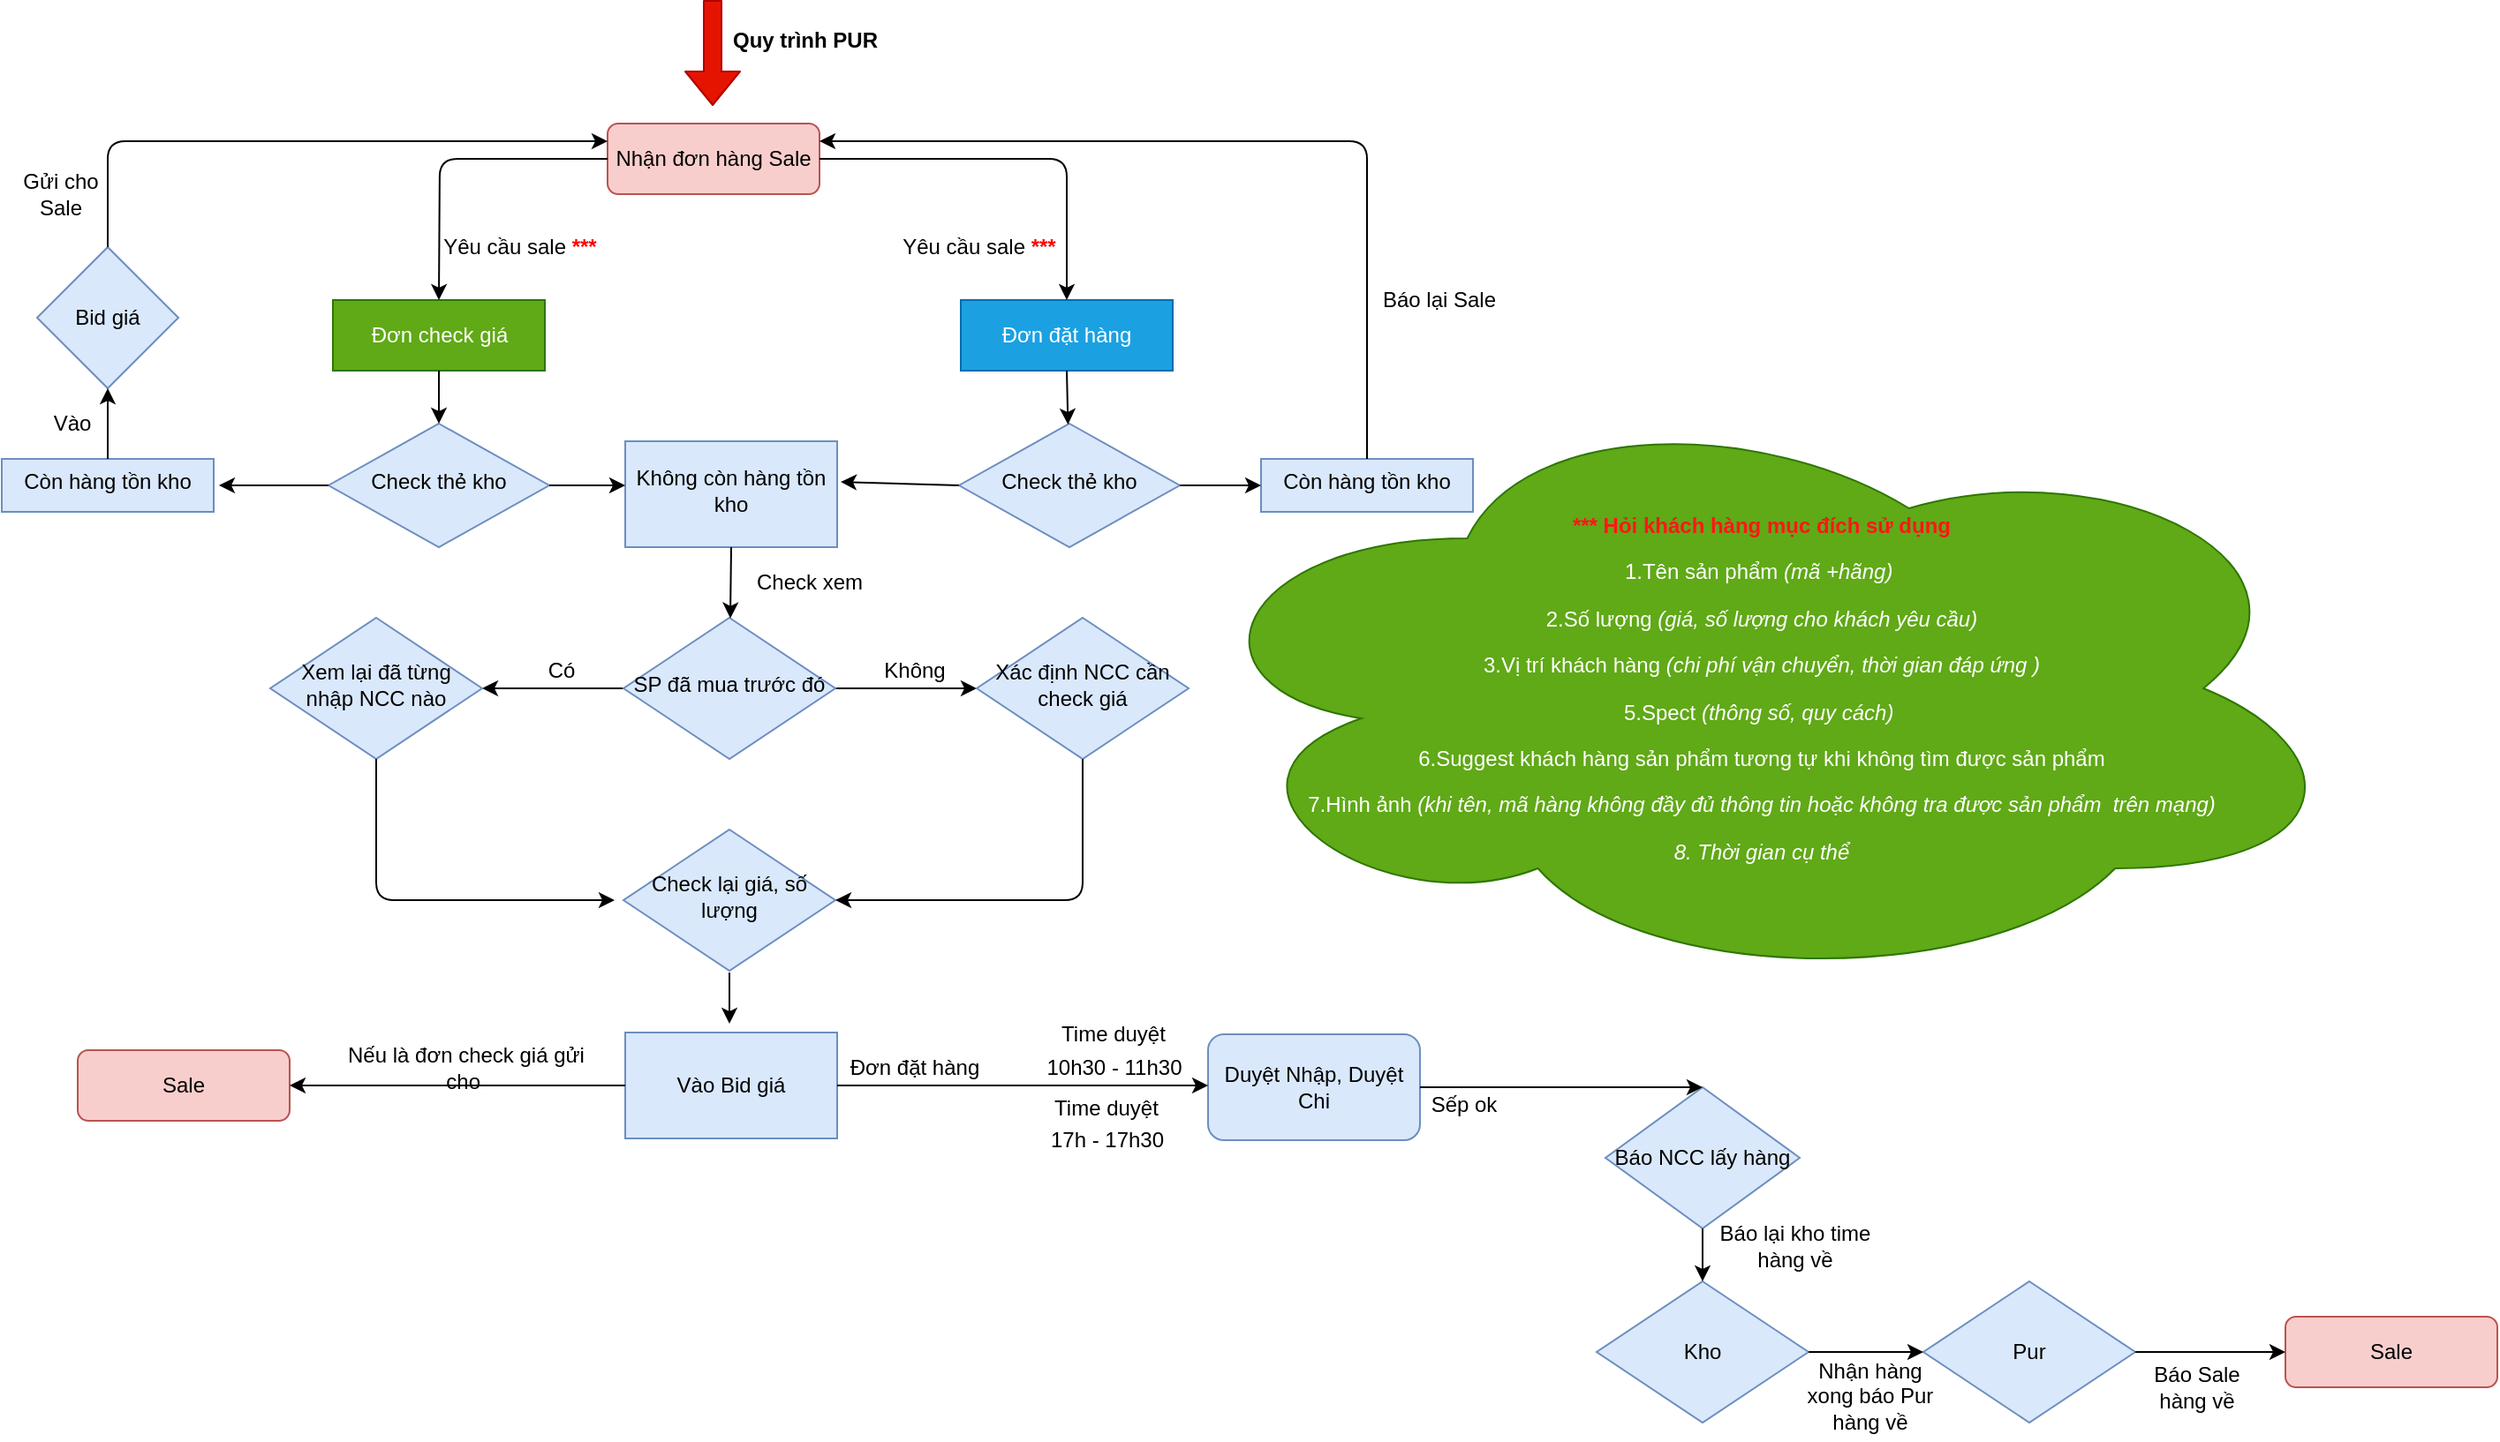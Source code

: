 <mxfile version="14.6.1" type="github">
  <diagram id="C5RBs43oDa-KdzZeNtuy" name="Page-1">
    <mxGraphModel dx="2249" dy="1931" grid="1" gridSize="10" guides="1" tooltips="1" connect="1" arrows="1" fold="1" page="1" pageScale="1" pageWidth="827" pageHeight="1169" math="0" shadow="0">
      <root>
        <mxCell id="WIyWlLk6GJQsqaUBKTNV-0" />
        <mxCell id="WIyWlLk6GJQsqaUBKTNV-1" parent="WIyWlLk6GJQsqaUBKTNV-0" />
        <mxCell id="WIyWlLk6GJQsqaUBKTNV-3" value="Nhận đơn hàng Sale" style="rounded=1;whiteSpace=wrap;html=1;fontSize=12;glass=0;strokeWidth=1;shadow=0;fillColor=#f8cecc;strokeColor=#b85450;" parent="WIyWlLk6GJQsqaUBKTNV-1" vertex="1">
          <mxGeometry x="-70" y="10" width="120" height="40" as="geometry" />
        </mxCell>
        <mxCell id="WIyWlLk6GJQsqaUBKTNV-10" value="Check lại giá, số lượng" style="rhombus;whiteSpace=wrap;html=1;shadow=0;fontFamily=Helvetica;fontSize=12;align=center;strokeWidth=1;spacing=6;spacingTop=-4;fillColor=#dae8fc;strokeColor=#6c8ebf;" parent="WIyWlLk6GJQsqaUBKTNV-1" vertex="1">
          <mxGeometry x="-61" y="410" width="120" height="80" as="geometry" />
        </mxCell>
        <mxCell id="X6HuN95wONWi_erXb1ap-4" value="Không còn hàng tồn kho" style="whiteSpace=wrap;html=1;shadow=0;strokeColor=#6c8ebf;strokeWidth=1;fillColor=#dae8fc;spacing=6;spacingTop=-4;" parent="WIyWlLk6GJQsqaUBKTNV-1" vertex="1">
          <mxGeometry x="-60" y="190" width="120" height="60" as="geometry" />
        </mxCell>
        <mxCell id="X6HuN95wONWi_erXb1ap-11" value="" style="edgeStyle=orthogonalEdgeStyle;rounded=0;orthogonalLoop=1;jettySize=auto;html=1;" parent="WIyWlLk6GJQsqaUBKTNV-1" source="X6HuN95wONWi_erXb1ap-6" target="X6HuN95wONWi_erXb1ap-10" edge="1">
          <mxGeometry relative="1" as="geometry" />
        </mxCell>
        <mxCell id="X6HuN95wONWi_erXb1ap-13" value="" style="edgeStyle=orthogonalEdgeStyle;rounded=0;orthogonalLoop=1;jettySize=auto;html=1;" parent="WIyWlLk6GJQsqaUBKTNV-1" source="X6HuN95wONWi_erXb1ap-6" edge="1">
          <mxGeometry relative="1" as="geometry">
            <mxPoint x="-141" y="330" as="targetPoint" />
          </mxGeometry>
        </mxCell>
        <mxCell id="X6HuN95wONWi_erXb1ap-6" value="SP đã mua trước đó" style="rhombus;whiteSpace=wrap;html=1;shadow=0;strokeColor=#6c8ebf;strokeWidth=1;fillColor=#dae8fc;spacing=6;spacingTop=-4;" parent="WIyWlLk6GJQsqaUBKTNV-1" vertex="1">
          <mxGeometry x="-61" y="290" width="120" height="80" as="geometry" />
        </mxCell>
        <mxCell id="X6HuN95wONWi_erXb1ap-10" value="Xác định NCC cần check giá" style="rhombus;whiteSpace=wrap;html=1;shadow=0;strokeColor=#6c8ebf;strokeWidth=1;fillColor=#dae8fc;spacing=6;spacingTop=-4;" parent="WIyWlLk6GJQsqaUBKTNV-1" vertex="1">
          <mxGeometry x="139" y="290" width="120" height="80" as="geometry" />
        </mxCell>
        <mxCell id="X6HuN95wONWi_erXb1ap-12" value="Xem lại đã từng nhập NCC nào" style="rhombus;whiteSpace=wrap;html=1;shadow=0;strokeColor=#6c8ebf;strokeWidth=1;fillColor=#dae8fc;spacing=6;spacingTop=-4;" parent="WIyWlLk6GJQsqaUBKTNV-1" vertex="1">
          <mxGeometry x="-261" y="290" width="120" height="80" as="geometry" />
        </mxCell>
        <mxCell id="X6HuN95wONWi_erXb1ap-14" value="Có" style="text;html=1;strokeColor=none;fillColor=none;align=center;verticalAlign=middle;whiteSpace=wrap;rounded=0;" parent="WIyWlLk6GJQsqaUBKTNV-1" vertex="1">
          <mxGeometry x="-116" y="310" width="40" height="20" as="geometry" />
        </mxCell>
        <mxCell id="X6HuN95wONWi_erXb1ap-15" value="Không" style="text;html=1;strokeColor=none;fillColor=none;align=center;verticalAlign=middle;whiteSpace=wrap;rounded=0;" parent="WIyWlLk6GJQsqaUBKTNV-1" vertex="1">
          <mxGeometry x="84" y="310" width="40" height="20" as="geometry" />
        </mxCell>
        <mxCell id="X6HuN95wONWi_erXb1ap-19" value="" style="endArrow=classic;html=1;exitX=0.5;exitY=1;exitDx=0;exitDy=0;" parent="WIyWlLk6GJQsqaUBKTNV-1" source="X6HuN95wONWi_erXb1ap-10" edge="1">
          <mxGeometry width="50" height="50" relative="1" as="geometry">
            <mxPoint x="159" y="520" as="sourcePoint" />
            <mxPoint x="59" y="450" as="targetPoint" />
            <Array as="points">
              <mxPoint x="199" y="450" />
            </Array>
          </mxGeometry>
        </mxCell>
        <mxCell id="X6HuN95wONWi_erXb1ap-21" value="" style="endArrow=classic;html=1;exitX=0.5;exitY=1;exitDx=0;exitDy=0;" parent="WIyWlLk6GJQsqaUBKTNV-1" edge="1">
          <mxGeometry width="50" height="50" relative="1" as="geometry">
            <mxPoint x="-201" y="370" as="sourcePoint" />
            <mxPoint x="-66" y="450" as="targetPoint" />
            <Array as="points">
              <mxPoint x="-201" y="450" />
            </Array>
          </mxGeometry>
        </mxCell>
        <mxCell id="X6HuN95wONWi_erXb1ap-23" value="Duyệt Nhập, Duyệt Chi" style="rounded=1;whiteSpace=wrap;html=1;fillColor=#dae8fc;strokeColor=#6c8ebf;" parent="WIyWlLk6GJQsqaUBKTNV-1" vertex="1">
          <mxGeometry x="270" y="526" width="120" height="60" as="geometry" />
        </mxCell>
        <mxCell id="X6HuN95wONWi_erXb1ap-27" value="10h30 - 11h30" style="text;html=1;strokeColor=none;fillColor=none;align=center;verticalAlign=middle;whiteSpace=wrap;rounded=0;" parent="WIyWlLk6GJQsqaUBKTNV-1" vertex="1">
          <mxGeometry x="166.5" y="510" width="100" height="70" as="geometry" />
        </mxCell>
        <mxCell id="X6HuN95wONWi_erXb1ap-28" value="17h - 17h30" style="text;html=1;strokeColor=none;fillColor=none;align=center;verticalAlign=middle;whiteSpace=wrap;rounded=0;" parent="WIyWlLk6GJQsqaUBKTNV-1" vertex="1">
          <mxGeometry x="167.5" y="576" width="90" height="20" as="geometry" />
        </mxCell>
        <mxCell id="X6HuN95wONWi_erXb1ap-29" value="Time duyệt" style="text;html=1;strokeColor=none;fillColor=none;align=center;verticalAlign=middle;whiteSpace=wrap;rounded=0;" parent="WIyWlLk6GJQsqaUBKTNV-1" vertex="1">
          <mxGeometry x="179" y="516" width="75" height="20" as="geometry" />
        </mxCell>
        <mxCell id="X6HuN95wONWi_erXb1ap-30" value="Time duyệt" style="text;html=1;strokeColor=none;fillColor=none;align=center;verticalAlign=middle;whiteSpace=wrap;rounded=0;" parent="WIyWlLk6GJQsqaUBKTNV-1" vertex="1">
          <mxGeometry x="175" y="558" width="75" height="20" as="geometry" />
        </mxCell>
        <mxCell id="X6HuN95wONWi_erXb1ap-31" value="Báo NCC lấy hàng" style="rhombus;whiteSpace=wrap;html=1;fillColor=#dae8fc;strokeColor=#6c8ebf;" parent="WIyWlLk6GJQsqaUBKTNV-1" vertex="1">
          <mxGeometry x="495" y="556" width="110" height="80" as="geometry" />
        </mxCell>
        <mxCell id="X6HuN95wONWi_erXb1ap-32" value="" style="endArrow=classic;html=1;exitX=1;exitY=0.5;exitDx=0;exitDy=0;entryX=0.5;entryY=0;entryDx=0;entryDy=0;" parent="WIyWlLk6GJQsqaUBKTNV-1" source="X6HuN95wONWi_erXb1ap-23" target="X6HuN95wONWi_erXb1ap-31" edge="1">
          <mxGeometry width="50" height="50" relative="1" as="geometry">
            <mxPoint x="292" y="786" as="sourcePoint" />
            <mxPoint x="342" y="736" as="targetPoint" />
          </mxGeometry>
        </mxCell>
        <mxCell id="X6HuN95wONWi_erXb1ap-33" value="Sếp ok" style="text;html=1;strokeColor=none;fillColor=none;align=center;verticalAlign=middle;whiteSpace=wrap;rounded=0;" parent="WIyWlLk6GJQsqaUBKTNV-1" vertex="1">
          <mxGeometry x="380" y="556" width="70" height="20" as="geometry" />
        </mxCell>
        <mxCell id="N58S7EJvCqBCOXNaPNwh-0" value="Kho" style="rhombus;whiteSpace=wrap;html=1;fillColor=#dae8fc;strokeColor=#6c8ebf;" vertex="1" parent="WIyWlLk6GJQsqaUBKTNV-1">
          <mxGeometry x="490" y="666" width="120" height="80" as="geometry" />
        </mxCell>
        <mxCell id="N58S7EJvCqBCOXNaPNwh-1" value="Pur" style="rhombus;whiteSpace=wrap;html=1;fillColor=#dae8fc;strokeColor=#6c8ebf;" vertex="1" parent="WIyWlLk6GJQsqaUBKTNV-1">
          <mxGeometry x="675" y="666" width="120" height="80" as="geometry" />
        </mxCell>
        <mxCell id="N58S7EJvCqBCOXNaPNwh-2" value="Sale" style="rounded=1;whiteSpace=wrap;html=1;fillColor=#f8cecc;strokeColor=#b85450;" vertex="1" parent="WIyWlLk6GJQsqaUBKTNV-1">
          <mxGeometry x="880" y="686" width="120" height="40" as="geometry" />
        </mxCell>
        <mxCell id="N58S7EJvCqBCOXNaPNwh-3" value="" style="endArrow=classic;html=1;exitX=0.5;exitY=1;exitDx=0;exitDy=0;" edge="1" parent="WIyWlLk6GJQsqaUBKTNV-1" source="X6HuN95wONWi_erXb1ap-31" target="N58S7EJvCqBCOXNaPNwh-0">
          <mxGeometry width="50" height="50" relative="1" as="geometry">
            <mxPoint x="630" y="596" as="sourcePoint" />
            <mxPoint x="680" y="546" as="targetPoint" />
          </mxGeometry>
        </mxCell>
        <mxCell id="N58S7EJvCqBCOXNaPNwh-4" value="" style="endArrow=classic;html=1;exitX=1;exitY=0.5;exitDx=0;exitDy=0;" edge="1" parent="WIyWlLk6GJQsqaUBKTNV-1" source="N58S7EJvCqBCOXNaPNwh-0" target="N58S7EJvCqBCOXNaPNwh-1">
          <mxGeometry width="50" height="50" relative="1" as="geometry">
            <mxPoint x="630" y="596" as="sourcePoint" />
            <mxPoint x="680" y="546" as="targetPoint" />
          </mxGeometry>
        </mxCell>
        <mxCell id="N58S7EJvCqBCOXNaPNwh-5" value="" style="endArrow=classic;html=1;exitX=1;exitY=0.5;exitDx=0;exitDy=0;entryX=0;entryY=0.5;entryDx=0;entryDy=0;" edge="1" parent="WIyWlLk6GJQsqaUBKTNV-1" source="N58S7EJvCqBCOXNaPNwh-1" target="N58S7EJvCqBCOXNaPNwh-2">
          <mxGeometry width="50" height="50" relative="1" as="geometry">
            <mxPoint x="630" y="596" as="sourcePoint" />
            <mxPoint x="680" y="546" as="targetPoint" />
          </mxGeometry>
        </mxCell>
        <mxCell id="N58S7EJvCqBCOXNaPNwh-6" value="Báo lại kho time hàng về" style="text;html=1;strokeColor=none;fillColor=none;align=center;verticalAlign=middle;whiteSpace=wrap;rounded=0;" vertex="1" parent="WIyWlLk6GJQsqaUBKTNV-1">
          <mxGeometry x="545" y="636" width="115" height="20" as="geometry" />
        </mxCell>
        <mxCell id="N58S7EJvCqBCOXNaPNwh-7" value="Nhận hàng xong báo Pur hàng về" style="text;html=1;strokeColor=none;fillColor=none;align=center;verticalAlign=middle;whiteSpace=wrap;rounded=0;" vertex="1" parent="WIyWlLk6GJQsqaUBKTNV-1">
          <mxGeometry x="600" y="706" width="90" height="50" as="geometry" />
        </mxCell>
        <mxCell id="N58S7EJvCqBCOXNaPNwh-8" value="Báo Sale hàng về" style="text;html=1;strokeColor=none;fillColor=none;align=center;verticalAlign=middle;whiteSpace=wrap;rounded=0;" vertex="1" parent="WIyWlLk6GJQsqaUBKTNV-1">
          <mxGeometry x="795" y="716" width="70" height="20" as="geometry" />
        </mxCell>
        <mxCell id="N58S7EJvCqBCOXNaPNwh-9" value="Đơn check giá" style="rounded=0;whiteSpace=wrap;html=1;fillColor=#60a917;strokeColor=#2D7600;fontColor=#ffffff;" vertex="1" parent="WIyWlLk6GJQsqaUBKTNV-1">
          <mxGeometry x="-225.5" y="110" width="120" height="40" as="geometry" />
        </mxCell>
        <mxCell id="N58S7EJvCqBCOXNaPNwh-10" value="Đơn đặt hàng" style="rounded=0;whiteSpace=wrap;html=1;fillColor=#1ba1e2;strokeColor=#006EAF;fontColor=#ffffff;" vertex="1" parent="WIyWlLk6GJQsqaUBKTNV-1">
          <mxGeometry x="130" y="110" width="120" height="40" as="geometry" />
        </mxCell>
        <mxCell id="N58S7EJvCqBCOXNaPNwh-11" value="" style="endArrow=classic;html=1;exitX=0;exitY=0.5;exitDx=0;exitDy=0;entryX=0.5;entryY=0;entryDx=0;entryDy=0;" edge="1" parent="WIyWlLk6GJQsqaUBKTNV-1" source="WIyWlLk6GJQsqaUBKTNV-3" target="N58S7EJvCqBCOXNaPNwh-9">
          <mxGeometry width="50" height="50" relative="1" as="geometry">
            <mxPoint x="-130" y="250" as="sourcePoint" />
            <mxPoint x="-140" y="30" as="targetPoint" />
            <Array as="points">
              <mxPoint x="-165" y="30" />
            </Array>
          </mxGeometry>
        </mxCell>
        <mxCell id="N58S7EJvCqBCOXNaPNwh-12" value="" style="endArrow=classic;html=1;exitX=1;exitY=0.5;exitDx=0;exitDy=0;entryX=0.5;entryY=0;entryDx=0;entryDy=0;" edge="1" parent="WIyWlLk6GJQsqaUBKTNV-1" source="WIyWlLk6GJQsqaUBKTNV-3" target="N58S7EJvCqBCOXNaPNwh-10">
          <mxGeometry width="50" height="50" relative="1" as="geometry">
            <mxPoint x="-130" y="250" as="sourcePoint" />
            <mxPoint x="130" y="30" as="targetPoint" />
            <Array as="points">
              <mxPoint x="190" y="30" />
            </Array>
          </mxGeometry>
        </mxCell>
        <mxCell id="N58S7EJvCqBCOXNaPNwh-13" value="Check thẻ kho" style="rhombus;whiteSpace=wrap;html=1;shadow=0;fontFamily=Helvetica;fontSize=12;align=center;strokeWidth=1;spacing=6;spacingTop=-4;fillColor=#dae8fc;strokeColor=#6c8ebf;" vertex="1" parent="WIyWlLk6GJQsqaUBKTNV-1">
          <mxGeometry x="-228" y="180" width="125" height="70" as="geometry" />
        </mxCell>
        <mxCell id="N58S7EJvCqBCOXNaPNwh-14" value="Check thẻ kho" style="rhombus;whiteSpace=wrap;html=1;shadow=0;fontFamily=Helvetica;fontSize=12;align=center;strokeWidth=1;spacing=6;spacingTop=-4;fillColor=#dae8fc;strokeColor=#6c8ebf;" vertex="1" parent="WIyWlLk6GJQsqaUBKTNV-1">
          <mxGeometry x="129" y="180" width="125" height="70" as="geometry" />
        </mxCell>
        <mxCell id="N58S7EJvCqBCOXNaPNwh-15" value="" style="endArrow=classic;html=1;exitX=0.5;exitY=1;exitDx=0;exitDy=0;" edge="1" parent="WIyWlLk6GJQsqaUBKTNV-1" source="N58S7EJvCqBCOXNaPNwh-9" target="N58S7EJvCqBCOXNaPNwh-13">
          <mxGeometry width="50" height="50" relative="1" as="geometry">
            <mxPoint x="-130" y="250" as="sourcePoint" />
            <mxPoint x="-80" y="200" as="targetPoint" />
          </mxGeometry>
        </mxCell>
        <mxCell id="N58S7EJvCqBCOXNaPNwh-16" value="" style="endArrow=classic;html=1;exitX=0.5;exitY=1;exitDx=0;exitDy=0;" edge="1" parent="WIyWlLk6GJQsqaUBKTNV-1" source="N58S7EJvCqBCOXNaPNwh-10" target="N58S7EJvCqBCOXNaPNwh-14">
          <mxGeometry width="50" height="50" relative="1" as="geometry">
            <mxPoint x="-60" y="250" as="sourcePoint" />
            <mxPoint x="-10" y="200" as="targetPoint" />
          </mxGeometry>
        </mxCell>
        <mxCell id="N58S7EJvCqBCOXNaPNwh-17" value="Còn hàng tồn kho" style="whiteSpace=wrap;html=1;shadow=0;strokeColor=#6c8ebf;strokeWidth=1;fillColor=#dae8fc;spacing=6;spacingTop=-4;" vertex="1" parent="WIyWlLk6GJQsqaUBKTNV-1">
          <mxGeometry x="-413" y="200" width="120" height="30" as="geometry" />
        </mxCell>
        <mxCell id="N58S7EJvCqBCOXNaPNwh-19" value="" style="endArrow=classic;html=1;exitX=0;exitY=0.5;exitDx=0;exitDy=0;" edge="1" parent="WIyWlLk6GJQsqaUBKTNV-1" source="N58S7EJvCqBCOXNaPNwh-14">
          <mxGeometry width="50" height="50" relative="1" as="geometry">
            <mxPoint x="-90" y="250" as="sourcePoint" />
            <mxPoint x="62" y="213" as="targetPoint" />
          </mxGeometry>
        </mxCell>
        <mxCell id="N58S7EJvCqBCOXNaPNwh-23" value="" style="endArrow=classic;html=1;exitX=0;exitY=0.5;exitDx=0;exitDy=0;" edge="1" parent="WIyWlLk6GJQsqaUBKTNV-1" source="N58S7EJvCqBCOXNaPNwh-13">
          <mxGeometry width="50" height="50" relative="1" as="geometry">
            <mxPoint x="-130" y="250" as="sourcePoint" />
            <mxPoint x="-290" y="215" as="targetPoint" />
          </mxGeometry>
        </mxCell>
        <mxCell id="N58S7EJvCqBCOXNaPNwh-24" value="" style="endArrow=classic;html=1;exitX=1;exitY=0.5;exitDx=0;exitDy=0;" edge="1" parent="WIyWlLk6GJQsqaUBKTNV-1" source="N58S7EJvCqBCOXNaPNwh-13">
          <mxGeometry width="50" height="50" relative="1" as="geometry">
            <mxPoint x="-130" y="250" as="sourcePoint" />
            <mxPoint x="-60" y="215" as="targetPoint" />
          </mxGeometry>
        </mxCell>
        <mxCell id="N58S7EJvCqBCOXNaPNwh-25" value="Bid giá" style="rhombus;whiteSpace=wrap;html=1;fillColor=#dae8fc;strokeColor=#6c8ebf;" vertex="1" parent="WIyWlLk6GJQsqaUBKTNV-1">
          <mxGeometry x="-393" y="80" width="80" height="80" as="geometry" />
        </mxCell>
        <mxCell id="N58S7EJvCqBCOXNaPNwh-26" value="" style="endArrow=classic;html=1;entryX=0.5;entryY=1;entryDx=0;entryDy=0;exitX=0.5;exitY=0;exitDx=0;exitDy=0;" edge="1" parent="WIyWlLk6GJQsqaUBKTNV-1" source="N58S7EJvCqBCOXNaPNwh-17" target="N58S7EJvCqBCOXNaPNwh-25">
          <mxGeometry width="50" height="50" relative="1" as="geometry">
            <mxPoint x="-130" y="250" as="sourcePoint" />
            <mxPoint x="-80" y="200" as="targetPoint" />
          </mxGeometry>
        </mxCell>
        <mxCell id="N58S7EJvCqBCOXNaPNwh-27" value="" style="endArrow=classic;html=1;exitX=0.5;exitY=0;exitDx=0;exitDy=0;entryX=0;entryY=0.25;entryDx=0;entryDy=0;" edge="1" parent="WIyWlLk6GJQsqaUBKTNV-1" source="N58S7EJvCqBCOXNaPNwh-25" target="WIyWlLk6GJQsqaUBKTNV-3">
          <mxGeometry width="50" height="50" relative="1" as="geometry">
            <mxPoint x="-130" y="250" as="sourcePoint" />
            <mxPoint x="-353" y="10" as="targetPoint" />
            <Array as="points">
              <mxPoint x="-353" y="20" />
            </Array>
          </mxGeometry>
        </mxCell>
        <mxCell id="N58S7EJvCqBCOXNaPNwh-28" value="Gửi cho Sale" style="text;html=1;strokeColor=none;fillColor=none;align=center;verticalAlign=middle;whiteSpace=wrap;rounded=0;" vertex="1" parent="WIyWlLk6GJQsqaUBKTNV-1">
          <mxGeometry x="-413" y="40" width="67" height="20" as="geometry" />
        </mxCell>
        <mxCell id="N58S7EJvCqBCOXNaPNwh-29" value="Vào" style="text;html=1;strokeColor=none;fillColor=none;align=center;verticalAlign=middle;whiteSpace=wrap;rounded=0;" vertex="1" parent="WIyWlLk6GJQsqaUBKTNV-1">
          <mxGeometry x="-393" y="170" width="40" height="20" as="geometry" />
        </mxCell>
        <mxCell id="N58S7EJvCqBCOXNaPNwh-31" value="" style="endArrow=classic;html=1;exitX=0.5;exitY=1;exitDx=0;exitDy=0;" edge="1" parent="WIyWlLk6GJQsqaUBKTNV-1" source="X6HuN95wONWi_erXb1ap-4" target="X6HuN95wONWi_erXb1ap-6">
          <mxGeometry width="50" height="50" relative="1" as="geometry">
            <mxPoint x="-100" y="410" as="sourcePoint" />
            <mxPoint x="-50" y="360" as="targetPoint" />
          </mxGeometry>
        </mxCell>
        <mxCell id="N58S7EJvCqBCOXNaPNwh-32" value="Check xem" style="text;html=1;strokeColor=none;fillColor=none;align=center;verticalAlign=middle;whiteSpace=wrap;rounded=0;" vertex="1" parent="WIyWlLk6GJQsqaUBKTNV-1">
          <mxGeometry x="9" y="260" width="71" height="20" as="geometry" />
        </mxCell>
        <mxCell id="N58S7EJvCqBCOXNaPNwh-35" value="&lt;div&gt;&lt;p class=&quot;MsoListParagraph&quot; style=&quot;margin-left: 0.25in ; text-indent: -0.25in&quot;&gt;&lt;b&gt;&lt;font color=&quot;#ff1717&quot;&gt;*** Hỏi khách hàng mục đích sử dụng&lt;/font&gt;&lt;/b&gt;&lt;/p&gt;&lt;p class=&quot;MsoListParagraph&quot; style=&quot;margin-left: 0.25in ; text-indent: -0.25in&quot;&gt;1.Tên sản phẩm &lt;i&gt;(mã +hãng)&lt;/i&gt;&lt;i&gt;&amp;nbsp;&lt;/i&gt;&lt;/p&gt;&lt;p class=&quot;MsoListParagraph&quot; style=&quot;margin-left: 0.25in ; text-indent: -0.25in&quot;&gt;2.Số lượng &lt;i&gt;(giá, số lượng cho khách yêu cầu)&lt;/i&gt;&lt;/p&gt;&lt;p class=&quot;MsoListParagraph&quot; style=&quot;margin-left: 0.25in ; text-indent: -0.25in&quot;&gt;3.Vị trí khách hàng &lt;i&gt;(chi phí vận chuyển, thời gian đáp ứng )&lt;/i&gt;&lt;/p&gt;&lt;p class=&quot;MsoListParagraph&quot; style=&quot;margin-left: 0.25in ; text-indent: -0.25in&quot;&gt;&lt;span style=&quot;text-indent: -0.25in&quot;&gt;5.Spect &lt;/span&gt;&lt;i style=&quot;text-indent: -0.25in&quot;&gt;(thông số,&amp;nbsp;&lt;/i&gt;&lt;i style=&quot;text-indent: -0.25in&quot;&gt;quy cách)&amp;nbsp;&lt;/i&gt;&lt;/p&gt;&lt;p class=&quot;MsoListParagraph&quot; style=&quot;margin-left: 0.25in ; text-indent: -0.25in&quot;&gt;6.Suggest khách hàng sản phẩm tương tự khi không tìm được sản phẩm&lt;/p&gt;&lt;p class=&quot;MsoListParagraph&quot; style=&quot;margin-left: 0.25in ; text-indent: -0.25in&quot;&gt;&lt;span style=&quot;text-indent: -0.25in&quot;&gt;7.Hình ảnh &lt;/span&gt;&lt;i style=&quot;text-indent: -0.25in&quot;&gt;(khi&amp;nbsp;&lt;/i&gt;&lt;i style=&quot;text-indent: -0.25in&quot;&gt;tên, mã hàng không đầy đủ thông tin hoặc không tra được sản phẩm &amp;nbsp;trên mạng)&lt;/i&gt;&lt;/p&gt;&lt;p class=&quot;MsoListParagraph&quot; style=&quot;margin-left: 0.25in ; text-indent: -0.25in&quot;&gt;&lt;i style=&quot;text-indent: -0.25in&quot;&gt;8. Thời gian cụ thể&lt;/i&gt;&lt;/p&gt;&lt;/div&gt;" style="ellipse;shape=cloud;whiteSpace=wrap;html=1;align=center;fillColor=#60a917;strokeColor=#2D7600;fontColor=#ffffff;" vertex="1" parent="WIyWlLk6GJQsqaUBKTNV-1">
          <mxGeometry x="250" y="160" width="667" height="340" as="geometry" />
        </mxCell>
        <mxCell id="N58S7EJvCqBCOXNaPNwh-36" value="Yêu cầu sale&amp;nbsp;&lt;font color=&quot;#ff0000&quot;&gt;&lt;b&gt;***&lt;/b&gt;&lt;/font&gt;" style="text;html=1;strokeColor=none;fillColor=none;align=center;verticalAlign=middle;whiteSpace=wrap;rounded=0;" vertex="1" parent="WIyWlLk6GJQsqaUBKTNV-1">
          <mxGeometry x="-170.5" y="70" width="100.5" height="20" as="geometry" />
        </mxCell>
        <mxCell id="N58S7EJvCqBCOXNaPNwh-37" value="Yêu cầu sale&amp;nbsp;&lt;font color=&quot;#ff0000&quot;&gt;&lt;b&gt;***&lt;/b&gt;&lt;/font&gt;" style="text;html=1;strokeColor=none;fillColor=none;align=center;verticalAlign=middle;whiteSpace=wrap;rounded=0;" vertex="1" parent="WIyWlLk6GJQsqaUBKTNV-1">
          <mxGeometry x="90" y="70" width="100.5" height="20" as="geometry" />
        </mxCell>
        <mxCell id="N58S7EJvCqBCOXNaPNwh-40" value="Vào Bid giá" style="rounded=0;whiteSpace=wrap;html=1;align=center;fillColor=#dae8fc;strokeColor=#6c8ebf;" vertex="1" parent="WIyWlLk6GJQsqaUBKTNV-1">
          <mxGeometry x="-60" y="525" width="120" height="60" as="geometry" />
        </mxCell>
        <mxCell id="N58S7EJvCqBCOXNaPNwh-41" value="Sale" style="rounded=1;whiteSpace=wrap;html=1;fontSize=12;glass=0;strokeWidth=1;shadow=0;fillColor=#f8cecc;strokeColor=#b85450;" vertex="1" parent="WIyWlLk6GJQsqaUBKTNV-1">
          <mxGeometry x="-370" y="535" width="120" height="40" as="geometry" />
        </mxCell>
        <mxCell id="N58S7EJvCqBCOXNaPNwh-42" value="" style="endArrow=classic;html=1;exitX=0;exitY=0.5;exitDx=0;exitDy=0;entryX=1;entryY=0.5;entryDx=0;entryDy=0;" edge="1" parent="WIyWlLk6GJQsqaUBKTNV-1" source="N58S7EJvCqBCOXNaPNwh-40" target="N58S7EJvCqBCOXNaPNwh-41">
          <mxGeometry width="50" height="50" relative="1" as="geometry">
            <mxPoint x="-100" y="390" as="sourcePoint" />
            <mxPoint x="-50" y="340" as="targetPoint" />
          </mxGeometry>
        </mxCell>
        <mxCell id="N58S7EJvCqBCOXNaPNwh-43" value="Nếu là đơn check giá gửi cho&amp;nbsp;" style="text;html=1;strokeColor=none;fillColor=none;align=center;verticalAlign=middle;whiteSpace=wrap;rounded=0;" vertex="1" parent="WIyWlLk6GJQsqaUBKTNV-1">
          <mxGeometry x="-230" y="535" width="160" height="20" as="geometry" />
        </mxCell>
        <mxCell id="N58S7EJvCqBCOXNaPNwh-44" value="" style="endArrow=classic;html=1;" edge="1" parent="WIyWlLk6GJQsqaUBKTNV-1">
          <mxGeometry width="50" height="50" relative="1" as="geometry">
            <mxPoint x="-1" y="491" as="sourcePoint" />
            <mxPoint x="-1" y="520" as="targetPoint" />
          </mxGeometry>
        </mxCell>
        <mxCell id="N58S7EJvCqBCOXNaPNwh-46" value="Đơn đặt hàng" style="text;html=1;strokeColor=none;fillColor=none;align=center;verticalAlign=middle;whiteSpace=wrap;rounded=0;" vertex="1" parent="WIyWlLk6GJQsqaUBKTNV-1">
          <mxGeometry x="39" y="535" width="130" height="20" as="geometry" />
        </mxCell>
        <mxCell id="N58S7EJvCqBCOXNaPNwh-48" value="" style="shape=flexArrow;endArrow=classic;html=1;fillColor=#e51400;strokeColor=#B20000;" edge="1" parent="WIyWlLk6GJQsqaUBKTNV-1">
          <mxGeometry width="50" height="50" relative="1" as="geometry">
            <mxPoint x="-10.5" y="-60" as="sourcePoint" />
            <mxPoint x="-10.5" as="targetPoint" />
          </mxGeometry>
        </mxCell>
        <mxCell id="N58S7EJvCqBCOXNaPNwh-49" value="Quy trình PUR" style="text;html=1;strokeColor=none;fillColor=none;align=center;verticalAlign=middle;whiteSpace=wrap;rounded=0;fontStyle=1" vertex="1" parent="WIyWlLk6GJQsqaUBKTNV-1">
          <mxGeometry x="-8" y="-47" width="100" height="20" as="geometry" />
        </mxCell>
        <mxCell id="N58S7EJvCqBCOXNaPNwh-50" value="Còn hàng tồn kho" style="whiteSpace=wrap;html=1;shadow=0;strokeColor=#6c8ebf;strokeWidth=1;fillColor=#dae8fc;spacing=6;spacingTop=-4;" vertex="1" parent="WIyWlLk6GJQsqaUBKTNV-1">
          <mxGeometry x="300" y="200" width="120" height="30" as="geometry" />
        </mxCell>
        <mxCell id="N58S7EJvCqBCOXNaPNwh-51" value="" style="endArrow=classic;html=1;exitX=1;exitY=0.5;exitDx=0;exitDy=0;entryX=0;entryY=0.5;entryDx=0;entryDy=0;" edge="1" parent="WIyWlLk6GJQsqaUBKTNV-1" source="N58S7EJvCqBCOXNaPNwh-14" target="N58S7EJvCqBCOXNaPNwh-50">
          <mxGeometry width="50" height="50" relative="1" as="geometry">
            <mxPoint x="160" y="230" as="sourcePoint" />
            <mxPoint x="210" y="180" as="targetPoint" />
          </mxGeometry>
        </mxCell>
        <mxCell id="N58S7EJvCqBCOXNaPNwh-52" value="" style="endArrow=classic;html=1;exitX=0.5;exitY=0;exitDx=0;exitDy=0;entryX=1;entryY=0.25;entryDx=0;entryDy=0;" edge="1" parent="WIyWlLk6GJQsqaUBKTNV-1" source="N58S7EJvCqBCOXNaPNwh-50" target="WIyWlLk6GJQsqaUBKTNV-3">
          <mxGeometry width="50" height="50" relative="1" as="geometry">
            <mxPoint x="160" y="130" as="sourcePoint" />
            <mxPoint x="360" y="120" as="targetPoint" />
            <Array as="points">
              <mxPoint x="360" y="20" />
            </Array>
          </mxGeometry>
        </mxCell>
        <mxCell id="N58S7EJvCqBCOXNaPNwh-53" value="Báo lại Sale" style="text;html=1;strokeColor=none;fillColor=none;align=center;verticalAlign=middle;whiteSpace=wrap;rounded=0;" vertex="1" parent="WIyWlLk6GJQsqaUBKTNV-1">
          <mxGeometry x="362" y="100" width="78" height="20" as="geometry" />
        </mxCell>
        <mxCell id="N58S7EJvCqBCOXNaPNwh-54" value="" style="endArrow=classic;html=1;exitX=1;exitY=0.5;exitDx=0;exitDy=0;" edge="1" parent="WIyWlLk6GJQsqaUBKTNV-1" source="N58S7EJvCqBCOXNaPNwh-40">
          <mxGeometry width="50" height="50" relative="1" as="geometry">
            <mxPoint x="550" y="520" as="sourcePoint" />
            <mxPoint x="270" y="555" as="targetPoint" />
          </mxGeometry>
        </mxCell>
      </root>
    </mxGraphModel>
  </diagram>
</mxfile>
